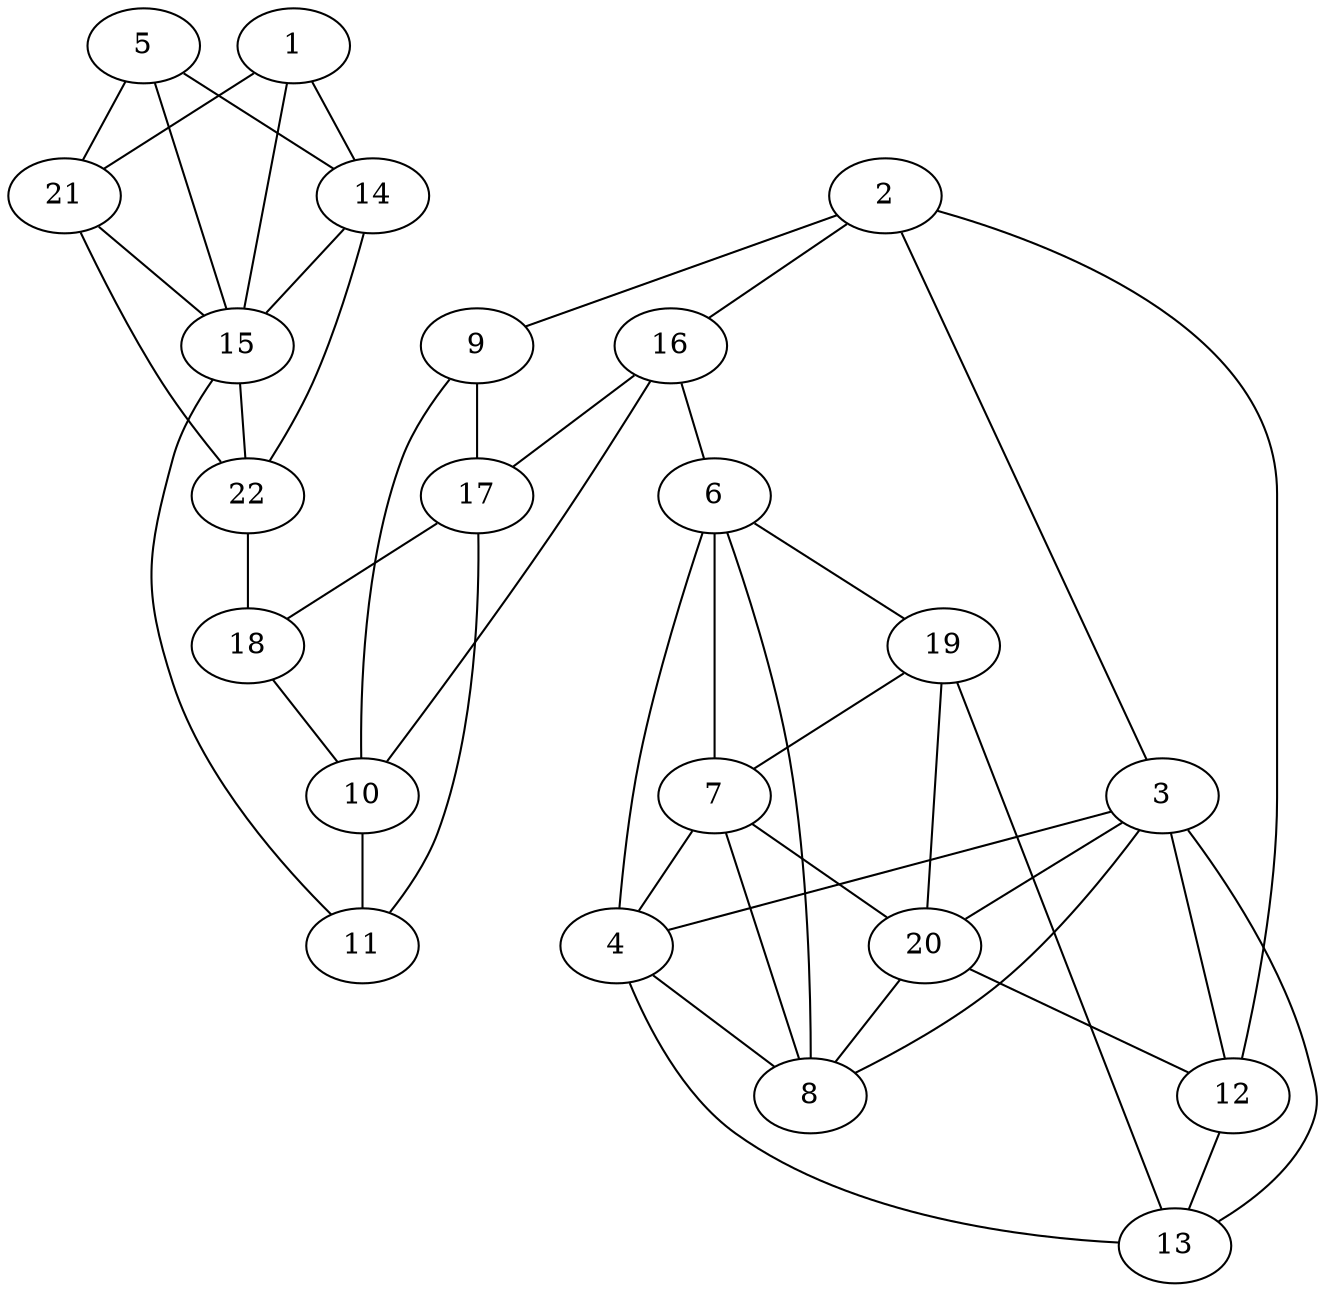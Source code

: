 graph pdb1a73 {
	1	 [aaLength=17,
		sequence=NAQILAVIDSWEETVGQ,
		type=0];
	14	 [aaLength=10,
		sequence=PVITHHVPLG,
		type=1];
	1 -- 14	 [distance0="37.22555",
		frequency=1,
		type0=1];
	15	 [aaLength=9,
		sequence=LQGTLHCYE,
		type=1];
	1 -- 15	 [distance0="44.29155",
		frequency=1,
		type0=3];
	21	 [aaLength=10,
		sequence=PVITHHVPLG,
		type=1];
	1 -- 21	 [distance0="37.22555",
		frequency=1,
		type0=2];
	2	 [aaLength=3,
		sequence=VPF,
		type=0];
	3	 [aaLength=3,
		sequence=PLH,
		type=0];
	2 -- 3	 [distance0="29.15854",
		frequency=1,
		type0=3];
	9	 [aaLength=5,
		sequence=VHRWG,
		type=1];
	2 -- 9	 [distance0="28.56664",
		frequency=1,
		type0=1];
	12	 [aaLength=5,
		sequence=CTASH,
		type=1];
	2 -- 12	 [distance0="11.0",
		frequency=1,
		type0=4];
	16	 [aaLength=5,
		sequence=VHRWG,
		type=1];
	2 -- 16	 [distance0="28.56664",
		frequency=1,
		type0=2];
	4	 [aaLength=9,
		sequence=LDDNKGRNW,
		type=0];
	3 -- 4	 [distance0="19.39897",
		frequency=1,
		type0=1];
	13	 [aaLength=5,
		sequence=LCWES,
		type=1];
	3 -- 13	 [distance0="19.55147",
		distance1="0.0",
		frequency=2,
		type0=2,
		type1=5];
	20	 [aaLength=5,
		sequence=LCWES,
		type=1];
	3 -- 20	 [distance0="19.55147",
		frequency=1,
		type0=3];
	8	 [aaLength=9,
		sequence=LDDNKGRNW,
		type=0];
	4 -- 8	 [distance0="8.997081",
		frequency=1,
		type0=1];
	4 -- 13	 [distance0="25.2781",
		frequency=1,
		type0=3];
	5	 [aaLength=17,
		sequence=NAQILAVIDSWEETVGQ,
		type=0];
	5 -- 14	 [distance0="56.17065",
		frequency=1,
		type0=1];
	5 -- 15	 [distance0="61.08307",
		frequency=1,
		type0=3];
	5 -- 21	 [distance0="56.17065",
		distance1="1.0",
		frequency=2,
		type0=2,
		type1=4];
	6	 [aaLength=3,
		sequence=VPF,
		type=0];
	6 -- 4	 [distance0="45.86893",
		frequency=1,
		type0=3];
	7	 [aaLength=3,
		sequence=PLH,
		type=0];
	6 -- 7	 [distance0="29.19584",
		frequency=1,
		type0=1];
	6 -- 8	 [distance0="40.92751",
		frequency=1,
		type0=2];
	19	 [aaLength=5,
		sequence=CTASH,
		type=1];
	6 -- 19	 [distance0="11.0",
		frequency=1,
		type0=4];
	7 -- 4	 [distance0="27.80686",
		frequency=1,
		type0=2];
	7 -- 8	 [distance0="19.64574",
		frequency=1,
		type0=1];
	7 -- 20	 [distance0="0.0",
		frequency=1,
		type0=5];
	8 -- 3	 [distance0="27.60156",
		frequency=1,
		type0=3];
	17	 [aaLength=7,
		sequence=RWQYKRT,
		type=1];
	9 -- 17	 [distance0="11.0",
		frequency=1,
		type0=3];
	10	 [aaLength=7,
		sequence=RWQYKRT,
		type=1];
	9 -- 10	 [distance0="11.0",
		frequency=1,
		type0=2];
	11	 [aaLength=5,
		sequence=FAKNG,
		type=1];
	10 -- 11	 [distance0="7.0",
		frequency=1,
		type0=2];
	12 -- 3	 [distance0="9.0",
		frequency=1,
		type0=4];
	12 -- 13	 [distance0="17.0",
		frequency=1,
		type0=2];
	14 -- 15	 [distance0="12.0",
		distance1="2.0",
		frequency=2,
		type0=2,
		type1=4];
	15 -- 11	 [distance0="10.0",
		frequency=1,
		type0=4];
	22	 [aaLength=9,
		sequence=LQGTLHCYE,
		type=1];
	15 -- 22	 [distance0="0.0",
		frequency=1,
		type0=1];
	16 -- 17	 [distance0="11.0",
		frequency=1,
		type0=3];
	16 -- 6	 [distance0="3.0",
		frequency=1,
		type0=4];
	16 -- 10	 [distance0="11.0",
		frequency=1,
		type0=2];
	17 -- 11	 [distance0="7.0",
		frequency=1,
		type0=2];
	18	 [aaLength=5,
		sequence=FAKNG,
		type=1];
	17 -- 18	 [distance0="7.0",
		frequency=1,
		type0=3];
	18 -- 10	 [distance0="7.0",
		frequency=1,
		type0=2];
	19 -- 7	 [distance0="9.0",
		frequency=1,
		type0=4];
	19 -- 13	 [distance0="17.0",
		frequency=1,
		type0=2];
	19 -- 20	 [distance0="17.0",
		frequency=1,
		type0=3];
	20 -- 8	 [distance0="0.0",
		frequency=1,
		type0=5];
	20 -- 12	 [distance0="17.0",
		frequency=1,
		type0=2];
	21 -- 15	 [distance0="12.0",
		frequency=1,
		type0=2];
	21 -- 22	 [distance0="12.0",
		distance1="2.0",
		frequency=2,
		type0=3,
		type1=4];
	22 -- 14	 [distance0="12.0",
		frequency=1,
		type0=2];
	22 -- 18	 [distance0="10.0",
		frequency=1,
		type0=4];
}
